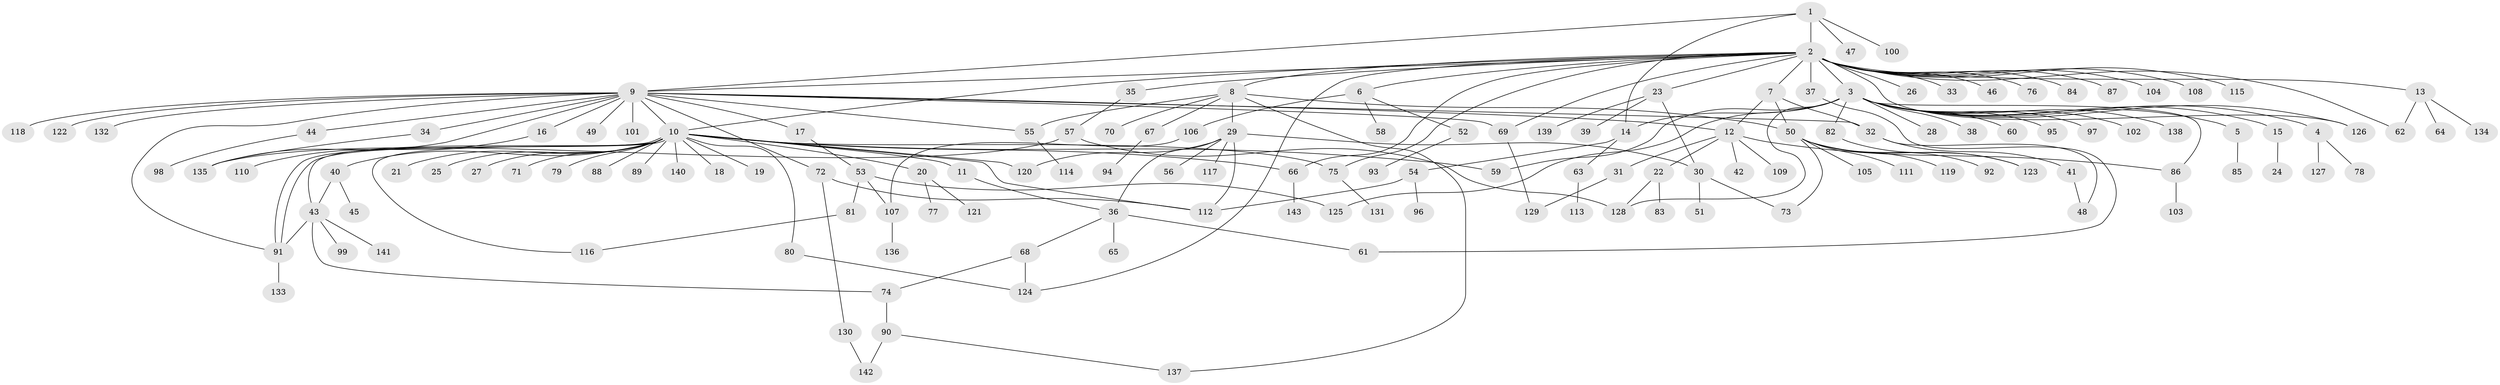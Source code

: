 // coarse degree distribution, {5: 0.04225352112676056, 34: 0.014084507042253521, 10: 0.014084507042253521, 1: 0.5211267605633803, 2: 0.2112676056338028, 4: 0.11267605633802817, 6: 0.028169014084507043, 14: 0.014084507042253521, 3: 0.028169014084507043, 8: 0.014084507042253521}
// Generated by graph-tools (version 1.1) at 2025/17/03/04/25 18:17:57]
// undirected, 143 vertices, 183 edges
graph export_dot {
graph [start="1"]
  node [color=gray90,style=filled];
  1;
  2;
  3;
  4;
  5;
  6;
  7;
  8;
  9;
  10;
  11;
  12;
  13;
  14;
  15;
  16;
  17;
  18;
  19;
  20;
  21;
  22;
  23;
  24;
  25;
  26;
  27;
  28;
  29;
  30;
  31;
  32;
  33;
  34;
  35;
  36;
  37;
  38;
  39;
  40;
  41;
  42;
  43;
  44;
  45;
  46;
  47;
  48;
  49;
  50;
  51;
  52;
  53;
  54;
  55;
  56;
  57;
  58;
  59;
  60;
  61;
  62;
  63;
  64;
  65;
  66;
  67;
  68;
  69;
  70;
  71;
  72;
  73;
  74;
  75;
  76;
  77;
  78;
  79;
  80;
  81;
  82;
  83;
  84;
  85;
  86;
  87;
  88;
  89;
  90;
  91;
  92;
  93;
  94;
  95;
  96;
  97;
  98;
  99;
  100;
  101;
  102;
  103;
  104;
  105;
  106;
  107;
  108;
  109;
  110;
  111;
  112;
  113;
  114;
  115;
  116;
  117;
  118;
  119;
  120;
  121;
  122;
  123;
  124;
  125;
  126;
  127;
  128;
  129;
  130;
  131;
  132;
  133;
  134;
  135;
  136;
  137;
  138;
  139;
  140;
  141;
  142;
  143;
  1 -- 2;
  1 -- 9;
  1 -- 14;
  1 -- 47;
  1 -- 100;
  2 -- 3;
  2 -- 6;
  2 -- 7;
  2 -- 8;
  2 -- 9;
  2 -- 10;
  2 -- 13;
  2 -- 23;
  2 -- 26;
  2 -- 33;
  2 -- 35;
  2 -- 37;
  2 -- 46;
  2 -- 62;
  2 -- 66;
  2 -- 69;
  2 -- 75;
  2 -- 76;
  2 -- 84;
  2 -- 87;
  2 -- 104;
  2 -- 108;
  2 -- 115;
  2 -- 124;
  2 -- 126;
  3 -- 4;
  3 -- 5;
  3 -- 14;
  3 -- 15;
  3 -- 28;
  3 -- 38;
  3 -- 59;
  3 -- 60;
  3 -- 82;
  3 -- 86;
  3 -- 95;
  3 -- 97;
  3 -- 102;
  3 -- 125;
  3 -- 126;
  3 -- 128;
  3 -- 138;
  4 -- 78;
  4 -- 127;
  5 -- 85;
  6 -- 52;
  6 -- 58;
  6 -- 106;
  7 -- 12;
  7 -- 32;
  7 -- 50;
  8 -- 29;
  8 -- 50;
  8 -- 55;
  8 -- 67;
  8 -- 70;
  8 -- 137;
  9 -- 10;
  9 -- 12;
  9 -- 16;
  9 -- 17;
  9 -- 32;
  9 -- 34;
  9 -- 44;
  9 -- 49;
  9 -- 55;
  9 -- 69;
  9 -- 72;
  9 -- 91;
  9 -- 101;
  9 -- 118;
  9 -- 122;
  9 -- 132;
  9 -- 135;
  10 -- 11;
  10 -- 18;
  10 -- 19;
  10 -- 20;
  10 -- 21;
  10 -- 25;
  10 -- 27;
  10 -- 40;
  10 -- 43;
  10 -- 59;
  10 -- 66;
  10 -- 71;
  10 -- 75;
  10 -- 79;
  10 -- 80;
  10 -- 88;
  10 -- 89;
  10 -- 91;
  10 -- 91;
  10 -- 112;
  10 -- 116;
  10 -- 120;
  10 -- 140;
  11 -- 36;
  12 -- 22;
  12 -- 31;
  12 -- 42;
  12 -- 86;
  12 -- 109;
  13 -- 62;
  13 -- 64;
  13 -- 134;
  14 -- 54;
  14 -- 63;
  15 -- 24;
  16 -- 110;
  17 -- 53;
  20 -- 77;
  20 -- 121;
  22 -- 83;
  22 -- 128;
  23 -- 30;
  23 -- 39;
  23 -- 139;
  29 -- 30;
  29 -- 36;
  29 -- 56;
  29 -- 112;
  29 -- 117;
  29 -- 120;
  30 -- 51;
  30 -- 73;
  31 -- 129;
  32 -- 41;
  32 -- 48;
  34 -- 135;
  35 -- 57;
  36 -- 61;
  36 -- 65;
  36 -- 68;
  37 -- 61;
  40 -- 43;
  40 -- 45;
  41 -- 48;
  43 -- 74;
  43 -- 91;
  43 -- 99;
  43 -- 141;
  44 -- 98;
  50 -- 73;
  50 -- 92;
  50 -- 105;
  50 -- 111;
  50 -- 119;
  50 -- 123;
  52 -- 93;
  53 -- 81;
  53 -- 107;
  53 -- 125;
  54 -- 96;
  54 -- 112;
  55 -- 114;
  57 -- 128;
  57 -- 135;
  63 -- 113;
  66 -- 143;
  67 -- 94;
  68 -- 74;
  68 -- 124;
  69 -- 129;
  72 -- 112;
  72 -- 130;
  74 -- 90;
  75 -- 131;
  80 -- 124;
  81 -- 116;
  82 -- 123;
  86 -- 103;
  90 -- 137;
  90 -- 142;
  91 -- 133;
  106 -- 107;
  107 -- 136;
  130 -- 142;
}
